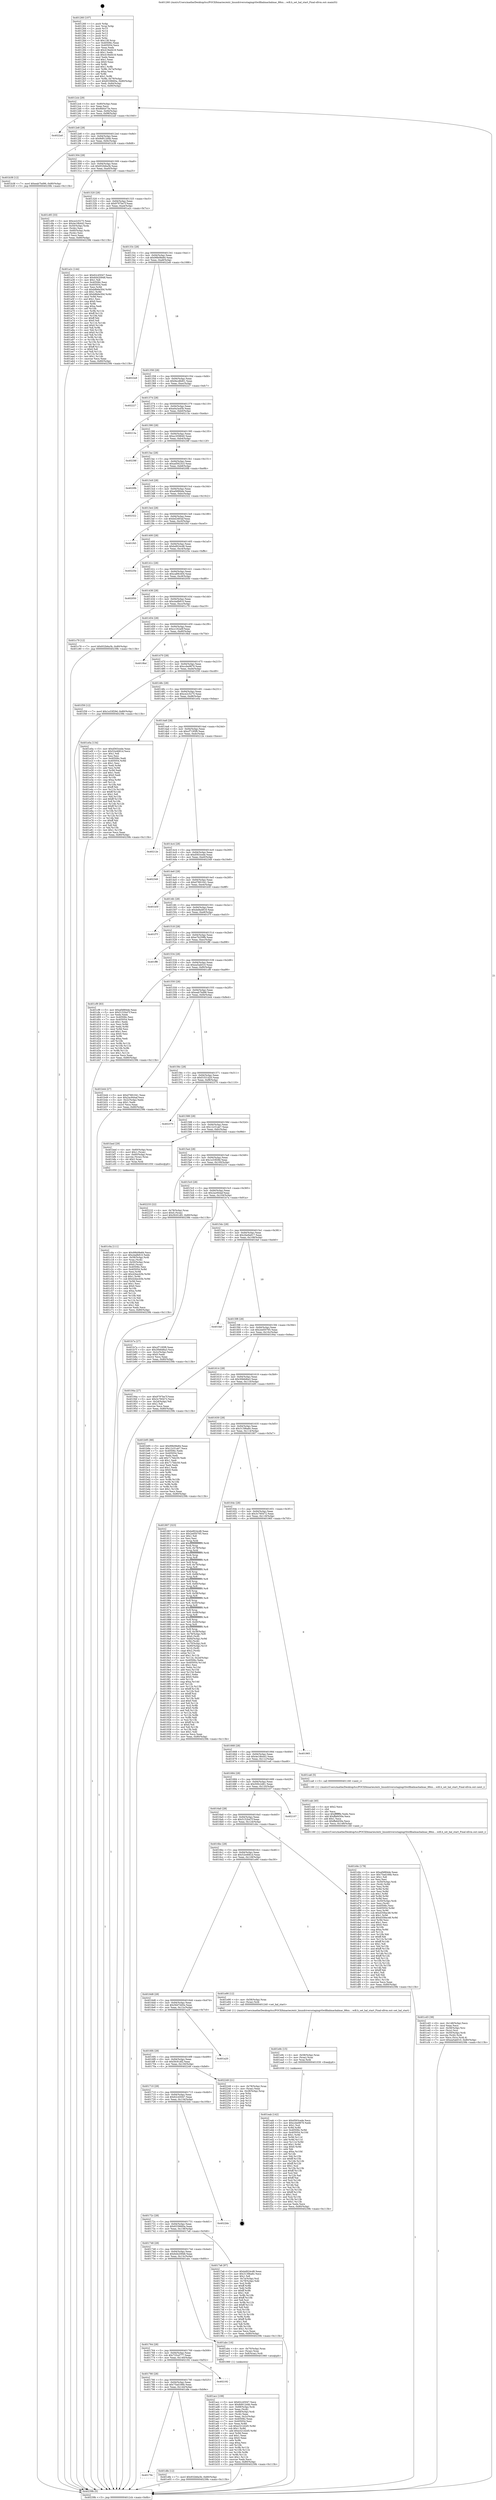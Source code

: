 digraph "0x401260" {
  label = "0x401260 (/mnt/c/Users/mathe/Desktop/tcc/POCII/binaries/extr_linuxdriversstagingrtlwifihalmachalmac_88xx....wifi.h_set_hal_start_Final-ollvm.out::main(0))"
  labelloc = "t"
  node[shape=record]

  Entry [label="",width=0.3,height=0.3,shape=circle,fillcolor=black,style=filled]
  "0x4012cb" [label="{
     0x4012cb [29]\l
     | [instrs]\l
     &nbsp;&nbsp;0x4012cb \<+3\>: mov -0x80(%rbp),%eax\l
     &nbsp;&nbsp;0x4012ce \<+2\>: mov %eax,%ecx\l
     &nbsp;&nbsp;0x4012d0 \<+6\>: sub $0x8bfcb73e,%ecx\l
     &nbsp;&nbsp;0x4012d6 \<+6\>: mov %eax,-0x94(%rbp)\l
     &nbsp;&nbsp;0x4012dc \<+6\>: mov %ecx,-0x98(%rbp)\l
     &nbsp;&nbsp;0x4012e2 \<+6\>: je 00000000004022a0 \<main+0x1040\>\l
  }"]
  "0x4022a0" [label="{
     0x4022a0\l
  }", style=dashed]
  "0x4012e8" [label="{
     0x4012e8 [28]\l
     | [instrs]\l
     &nbsp;&nbsp;0x4012e8 \<+5\>: jmp 00000000004012ed \<main+0x8d\>\l
     &nbsp;&nbsp;0x4012ed \<+6\>: mov -0x94(%rbp),%eax\l
     &nbsp;&nbsp;0x4012f3 \<+5\>: sub $0x8d912d4b,%eax\l
     &nbsp;&nbsp;0x4012f8 \<+6\>: mov %eax,-0x9c(%rbp)\l
     &nbsp;&nbsp;0x4012fe \<+6\>: je 0000000000401b38 \<main+0x8d8\>\l
  }"]
  Exit [label="",width=0.3,height=0.3,shape=circle,fillcolor=black,style=filled,peripheries=2]
  "0x401b38" [label="{
     0x401b38 [12]\l
     | [instrs]\l
     &nbsp;&nbsp;0x401b38 \<+7\>: movl $0xeab7bd96,-0x80(%rbp)\l
     &nbsp;&nbsp;0x401b3f \<+5\>: jmp 000000000040239b \<main+0x113b\>\l
  }"]
  "0x401304" [label="{
     0x401304 [28]\l
     | [instrs]\l
     &nbsp;&nbsp;0x401304 \<+5\>: jmp 0000000000401309 \<main+0xa9\>\l
     &nbsp;&nbsp;0x401309 \<+6\>: mov -0x94(%rbp),%eax\l
     &nbsp;&nbsp;0x40130f \<+5\>: sub $0x932b6a3b,%eax\l
     &nbsp;&nbsp;0x401314 \<+6\>: mov %eax,-0xa0(%rbp)\l
     &nbsp;&nbsp;0x40131a \<+6\>: je 0000000000401c85 \<main+0xa25\>\l
  }"]
  "0x401eab" [label="{
     0x401eab [142]\l
     | [instrs]\l
     &nbsp;&nbsp;0x401eab \<+5\>: mov $0xd563cede,%ecx\l
     &nbsp;&nbsp;0x401eb0 \<+5\>: mov $0xccbe9879,%edx\l
     &nbsp;&nbsp;0x401eb5 \<+3\>: mov $0x1,%sil\l
     &nbsp;&nbsp;0x401eb8 \<+3\>: xor %r8d,%r8d\l
     &nbsp;&nbsp;0x401ebb \<+8\>: mov 0x40506c,%r9d\l
     &nbsp;&nbsp;0x401ec3 \<+8\>: mov 0x405054,%r10d\l
     &nbsp;&nbsp;0x401ecb \<+4\>: sub $0x1,%r8d\l
     &nbsp;&nbsp;0x401ecf \<+3\>: mov %r9d,%r11d\l
     &nbsp;&nbsp;0x401ed2 \<+3\>: add %r8d,%r11d\l
     &nbsp;&nbsp;0x401ed5 \<+4\>: imul %r11d,%r9d\l
     &nbsp;&nbsp;0x401ed9 \<+4\>: and $0x1,%r9d\l
     &nbsp;&nbsp;0x401edd \<+4\>: cmp $0x0,%r9d\l
     &nbsp;&nbsp;0x401ee1 \<+3\>: sete %bl\l
     &nbsp;&nbsp;0x401ee4 \<+4\>: cmp $0xa,%r10d\l
     &nbsp;&nbsp;0x401ee8 \<+4\>: setl %r14b\l
     &nbsp;&nbsp;0x401eec \<+3\>: mov %bl,%r15b\l
     &nbsp;&nbsp;0x401eef \<+4\>: xor $0xff,%r15b\l
     &nbsp;&nbsp;0x401ef3 \<+3\>: mov %r14b,%r12b\l
     &nbsp;&nbsp;0x401ef6 \<+4\>: xor $0xff,%r12b\l
     &nbsp;&nbsp;0x401efa \<+4\>: xor $0x1,%sil\l
     &nbsp;&nbsp;0x401efe \<+3\>: mov %r15b,%r13b\l
     &nbsp;&nbsp;0x401f01 \<+4\>: and $0xff,%r13b\l
     &nbsp;&nbsp;0x401f05 \<+3\>: and %sil,%bl\l
     &nbsp;&nbsp;0x401f08 \<+3\>: mov %r12b,%al\l
     &nbsp;&nbsp;0x401f0b \<+2\>: and $0xff,%al\l
     &nbsp;&nbsp;0x401f0d \<+3\>: and %sil,%r14b\l
     &nbsp;&nbsp;0x401f10 \<+3\>: or %bl,%r13b\l
     &nbsp;&nbsp;0x401f13 \<+3\>: or %r14b,%al\l
     &nbsp;&nbsp;0x401f16 \<+3\>: xor %al,%r13b\l
     &nbsp;&nbsp;0x401f19 \<+3\>: or %r12b,%r15b\l
     &nbsp;&nbsp;0x401f1c \<+4\>: xor $0xff,%r15b\l
     &nbsp;&nbsp;0x401f20 \<+4\>: or $0x1,%sil\l
     &nbsp;&nbsp;0x401f24 \<+3\>: and %sil,%r15b\l
     &nbsp;&nbsp;0x401f27 \<+3\>: or %r15b,%r13b\l
     &nbsp;&nbsp;0x401f2a \<+4\>: test $0x1,%r13b\l
     &nbsp;&nbsp;0x401f2e \<+3\>: cmovne %edx,%ecx\l
     &nbsp;&nbsp;0x401f31 \<+3\>: mov %ecx,-0x80(%rbp)\l
     &nbsp;&nbsp;0x401f34 \<+5\>: jmp 000000000040239b \<main+0x113b\>\l
  }"]
  "0x401c85" [label="{
     0x401c85 [33]\l
     | [instrs]\l
     &nbsp;&nbsp;0x401c85 \<+5\>: mov $0xce2c5275,%eax\l
     &nbsp;&nbsp;0x401c8a \<+5\>: mov $0x4e18b442,%ecx\l
     &nbsp;&nbsp;0x401c8f \<+4\>: mov -0x50(%rbp),%rdx\l
     &nbsp;&nbsp;0x401c93 \<+2\>: mov (%rdx),%esi\l
     &nbsp;&nbsp;0x401c95 \<+4\>: mov -0x60(%rbp),%rdx\l
     &nbsp;&nbsp;0x401c99 \<+2\>: cmp (%rdx),%esi\l
     &nbsp;&nbsp;0x401c9b \<+3\>: cmovl %ecx,%eax\l
     &nbsp;&nbsp;0x401c9e \<+3\>: mov %eax,-0x80(%rbp)\l
     &nbsp;&nbsp;0x401ca1 \<+5\>: jmp 000000000040239b \<main+0x113b\>\l
  }"]
  "0x401320" [label="{
     0x401320 [28]\l
     | [instrs]\l
     &nbsp;&nbsp;0x401320 \<+5\>: jmp 0000000000401325 \<main+0xc5\>\l
     &nbsp;&nbsp;0x401325 \<+6\>: mov -0x94(%rbp),%eax\l
     &nbsp;&nbsp;0x40132b \<+5\>: sub $0x9797be7f,%eax\l
     &nbsp;&nbsp;0x401330 \<+6\>: mov %eax,-0xa4(%rbp)\l
     &nbsp;&nbsp;0x401336 \<+6\>: je 0000000000401a2c \<main+0x7cc\>\l
  }"]
  "0x401e9c" [label="{
     0x401e9c [15]\l
     | [instrs]\l
     &nbsp;&nbsp;0x401e9c \<+4\>: mov -0x58(%rbp),%rax\l
     &nbsp;&nbsp;0x401ea0 \<+3\>: mov (%rax),%rax\l
     &nbsp;&nbsp;0x401ea3 \<+3\>: mov %rax,%rdi\l
     &nbsp;&nbsp;0x401ea6 \<+5\>: call 0000000000401030 \<free@plt\>\l
     | [calls]\l
     &nbsp;&nbsp;0x401030 \{1\} (unknown)\l
  }"]
  "0x401a2c" [label="{
     0x401a2c [144]\l
     | [instrs]\l
     &nbsp;&nbsp;0x401a2c \<+5\>: mov $0x62c45047,%eax\l
     &nbsp;&nbsp;0x401a31 \<+5\>: mov $0x6d420948,%ecx\l
     &nbsp;&nbsp;0x401a36 \<+2\>: mov $0x1,%dl\l
     &nbsp;&nbsp;0x401a38 \<+7\>: mov 0x40506c,%esi\l
     &nbsp;&nbsp;0x401a3f \<+7\>: mov 0x405054,%edi\l
     &nbsp;&nbsp;0x401a46 \<+3\>: mov %esi,%r8d\l
     &nbsp;&nbsp;0x401a49 \<+7\>: sub $0xb8b6e30d,%r8d\l
     &nbsp;&nbsp;0x401a50 \<+4\>: sub $0x1,%r8d\l
     &nbsp;&nbsp;0x401a54 \<+7\>: add $0xb8b6e30d,%r8d\l
     &nbsp;&nbsp;0x401a5b \<+4\>: imul %r8d,%esi\l
     &nbsp;&nbsp;0x401a5f \<+3\>: and $0x1,%esi\l
     &nbsp;&nbsp;0x401a62 \<+3\>: cmp $0x0,%esi\l
     &nbsp;&nbsp;0x401a65 \<+4\>: sete %r9b\l
     &nbsp;&nbsp;0x401a69 \<+3\>: cmp $0xa,%edi\l
     &nbsp;&nbsp;0x401a6c \<+4\>: setl %r10b\l
     &nbsp;&nbsp;0x401a70 \<+3\>: mov %r9b,%r11b\l
     &nbsp;&nbsp;0x401a73 \<+4\>: xor $0xff,%r11b\l
     &nbsp;&nbsp;0x401a77 \<+3\>: mov %r10b,%bl\l
     &nbsp;&nbsp;0x401a7a \<+3\>: xor $0xff,%bl\l
     &nbsp;&nbsp;0x401a7d \<+3\>: xor $0x0,%dl\l
     &nbsp;&nbsp;0x401a80 \<+3\>: mov %r11b,%r14b\l
     &nbsp;&nbsp;0x401a83 \<+4\>: and $0x0,%r14b\l
     &nbsp;&nbsp;0x401a87 \<+3\>: and %dl,%r9b\l
     &nbsp;&nbsp;0x401a8a \<+3\>: mov %bl,%r15b\l
     &nbsp;&nbsp;0x401a8d \<+4\>: and $0x0,%r15b\l
     &nbsp;&nbsp;0x401a91 \<+3\>: and %dl,%r10b\l
     &nbsp;&nbsp;0x401a94 \<+3\>: or %r9b,%r14b\l
     &nbsp;&nbsp;0x401a97 \<+3\>: or %r10b,%r15b\l
     &nbsp;&nbsp;0x401a9a \<+3\>: xor %r15b,%r14b\l
     &nbsp;&nbsp;0x401a9d \<+3\>: or %bl,%r11b\l
     &nbsp;&nbsp;0x401aa0 \<+4\>: xor $0xff,%r11b\l
     &nbsp;&nbsp;0x401aa4 \<+3\>: or $0x0,%dl\l
     &nbsp;&nbsp;0x401aa7 \<+3\>: and %dl,%r11b\l
     &nbsp;&nbsp;0x401aaa \<+3\>: or %r11b,%r14b\l
     &nbsp;&nbsp;0x401aad \<+4\>: test $0x1,%r14b\l
     &nbsp;&nbsp;0x401ab1 \<+3\>: cmovne %ecx,%eax\l
     &nbsp;&nbsp;0x401ab4 \<+3\>: mov %eax,-0x80(%rbp)\l
     &nbsp;&nbsp;0x401ab7 \<+5\>: jmp 000000000040239b \<main+0x113b\>\l
  }"]
  "0x40133c" [label="{
     0x40133c [28]\l
     | [instrs]\l
     &nbsp;&nbsp;0x40133c \<+5\>: jmp 0000000000401341 \<main+0xe1\>\l
     &nbsp;&nbsp;0x401341 \<+6\>: mov -0x94(%rbp),%eax\l
     &nbsp;&nbsp;0x401347 \<+5\>: sub $0x99b08e84,%eax\l
     &nbsp;&nbsp;0x40134c \<+6\>: mov %eax,-0xa8(%rbp)\l
     &nbsp;&nbsp;0x401352 \<+6\>: je 00000000004022e8 \<main+0x1088\>\l
  }"]
  "0x40179c" [label="{
     0x40179c\l
  }", style=dashed]
  "0x4022e8" [label="{
     0x4022e8\l
  }", style=dashed]
  "0x401358" [label="{
     0x401358 [28]\l
     | [instrs]\l
     &nbsp;&nbsp;0x401358 \<+5\>: jmp 000000000040135d \<main+0xfd\>\l
     &nbsp;&nbsp;0x40135d \<+6\>: mov -0x94(%rbp),%eax\l
     &nbsp;&nbsp;0x401363 \<+5\>: sub $0x9ecd6d01,%eax\l
     &nbsp;&nbsp;0x401368 \<+6\>: mov %eax,-0xac(%rbp)\l
     &nbsp;&nbsp;0x40136e \<+6\>: je 0000000000402227 \<main+0xfc7\>\l
  }"]
  "0x401dfe" [label="{
     0x401dfe [12]\l
     | [instrs]\l
     &nbsp;&nbsp;0x401dfe \<+7\>: movl $0x932b6a3b,-0x80(%rbp)\l
     &nbsp;&nbsp;0x401e05 \<+5\>: jmp 000000000040239b \<main+0x113b\>\l
  }"]
  "0x402227" [label="{
     0x402227\l
  }", style=dashed]
  "0x401374" [label="{
     0x401374 [28]\l
     | [instrs]\l
     &nbsp;&nbsp;0x401374 \<+5\>: jmp 0000000000401379 \<main+0x119\>\l
     &nbsp;&nbsp;0x401379 \<+6\>: mov -0x94(%rbp),%eax\l
     &nbsp;&nbsp;0x40137f \<+5\>: sub $0xa0a3a45b,%eax\l
     &nbsp;&nbsp;0x401384 \<+6\>: mov %eax,-0xb0(%rbp)\l
     &nbsp;&nbsp;0x40138a \<+6\>: je 000000000040213a \<main+0xeda\>\l
  }"]
  "0x401780" [label="{
     0x401780 [28]\l
     | [instrs]\l
     &nbsp;&nbsp;0x401780 \<+5\>: jmp 0000000000401785 \<main+0x525\>\l
     &nbsp;&nbsp;0x401785 \<+6\>: mov -0x94(%rbp),%eax\l
     &nbsp;&nbsp;0x40178b \<+5\>: sub $0x75ad166b,%eax\l
     &nbsp;&nbsp;0x401790 \<+6\>: mov %eax,-0x144(%rbp)\l
     &nbsp;&nbsp;0x401796 \<+6\>: je 0000000000401dfe \<main+0xb9e\>\l
  }"]
  "0x40213a" [label="{
     0x40213a\l
  }", style=dashed]
  "0x401390" [label="{
     0x401390 [28]\l
     | [instrs]\l
     &nbsp;&nbsp;0x401390 \<+5\>: jmp 0000000000401395 \<main+0x135\>\l
     &nbsp;&nbsp;0x401395 \<+6\>: mov -0x94(%rbp),%eax\l
     &nbsp;&nbsp;0x40139b \<+5\>: sub $0xa1658640,%eax\l
     &nbsp;&nbsp;0x4013a0 \<+6\>: mov %eax,-0xb4(%rbp)\l
     &nbsp;&nbsp;0x4013a6 \<+6\>: je 000000000040238f \<main+0x112f\>\l
  }"]
  "0x402192" [label="{
     0x402192\l
  }", style=dashed]
  "0x40238f" [label="{
     0x40238f\l
  }", style=dashed]
  "0x4013ac" [label="{
     0x4013ac [28]\l
     | [instrs]\l
     &nbsp;&nbsp;0x4013ac \<+5\>: jmp 00000000004013b1 \<main+0x151\>\l
     &nbsp;&nbsp;0x4013b1 \<+6\>: mov -0x94(%rbp),%eax\l
     &nbsp;&nbsp;0x4013b7 \<+5\>: sub $0xad5623c3,%eax\l
     &nbsp;&nbsp;0x4013bc \<+6\>: mov %eax,-0xb8(%rbp)\l
     &nbsp;&nbsp;0x4013c2 \<+6\>: je 00000000004020fb \<main+0xe9b\>\l
  }"]
  "0x401cd3" [label="{
     0x401cd3 [38]\l
     | [instrs]\l
     &nbsp;&nbsp;0x401cd3 \<+6\>: mov -0x148(%rbp),%ecx\l
     &nbsp;&nbsp;0x401cd9 \<+3\>: imul %eax,%ecx\l
     &nbsp;&nbsp;0x401cdc \<+4\>: mov -0x58(%rbp),%rsi\l
     &nbsp;&nbsp;0x401ce0 \<+3\>: mov (%rsi),%rsi\l
     &nbsp;&nbsp;0x401ce3 \<+4\>: mov -0x50(%rbp),%rdi\l
     &nbsp;&nbsp;0x401ce7 \<+3\>: movslq (%rdi),%rdi\l
     &nbsp;&nbsp;0x401cea \<+3\>: mov %ecx,(%rsi,%rdi,4)\l
     &nbsp;&nbsp;0x401ced \<+7\>: movl $0xea5ab010,-0x80(%rbp)\l
     &nbsp;&nbsp;0x401cf4 \<+5\>: jmp 000000000040239b \<main+0x113b\>\l
  }"]
  "0x4020fb" [label="{
     0x4020fb\l
  }", style=dashed]
  "0x4013c8" [label="{
     0x4013c8 [28]\l
     | [instrs]\l
     &nbsp;&nbsp;0x4013c8 \<+5\>: jmp 00000000004013cd \<main+0x16d\>\l
     &nbsp;&nbsp;0x4013cd \<+6\>: mov -0x94(%rbp),%eax\l
     &nbsp;&nbsp;0x4013d3 \<+5\>: sub $0xaf4884de,%eax\l
     &nbsp;&nbsp;0x4013d8 \<+6\>: mov %eax,-0xbc(%rbp)\l
     &nbsp;&nbsp;0x4013de \<+6\>: je 0000000000402322 \<main+0x10c2\>\l
  }"]
  "0x401cab" [label="{
     0x401cab [40]\l
     | [instrs]\l
     &nbsp;&nbsp;0x401cab \<+5\>: mov $0x2,%ecx\l
     &nbsp;&nbsp;0x401cb0 \<+1\>: cltd\l
     &nbsp;&nbsp;0x401cb1 \<+2\>: idiv %ecx\l
     &nbsp;&nbsp;0x401cb3 \<+6\>: imul $0xfffffffe,%edx,%ecx\l
     &nbsp;&nbsp;0x401cb9 \<+6\>: add $0xffa6d30e,%ecx\l
     &nbsp;&nbsp;0x401cbf \<+3\>: add $0x1,%ecx\l
     &nbsp;&nbsp;0x401cc2 \<+6\>: sub $0xffa6d30e,%ecx\l
     &nbsp;&nbsp;0x401cc8 \<+6\>: mov %ecx,-0x148(%rbp)\l
     &nbsp;&nbsp;0x401cce \<+5\>: call 0000000000401160 \<next_i\>\l
     | [calls]\l
     &nbsp;&nbsp;0x401160 \{1\} (/mnt/c/Users/mathe/Desktop/tcc/POCII/binaries/extr_linuxdriversstagingrtlwifihalmachalmac_88xx....wifi.h_set_hal_start_Final-ollvm.out::next_i)\l
  }"]
  "0x402322" [label="{
     0x402322\l
  }", style=dashed]
  "0x4013e4" [label="{
     0x4013e4 [28]\l
     | [instrs]\l
     &nbsp;&nbsp;0x4013e4 \<+5\>: jmp 00000000004013e9 \<main+0x189\>\l
     &nbsp;&nbsp;0x4013e9 \<+6\>: mov -0x94(%rbp),%eax\l
     &nbsp;&nbsp;0x4013ef \<+5\>: sub $0xbd2483af,%eax\l
     &nbsp;&nbsp;0x4013f4 \<+6\>: mov %eax,-0xc0(%rbp)\l
     &nbsp;&nbsp;0x4013fa \<+6\>: je 0000000000401f45 \<main+0xce5\>\l
  }"]
  "0x401c0a" [label="{
     0x401c0a [111]\l
     | [instrs]\l
     &nbsp;&nbsp;0x401c0a \<+5\>: mov $0x99b08e84,%ecx\l
     &nbsp;&nbsp;0x401c0f \<+5\>: mov $0xcbafb810,%edx\l
     &nbsp;&nbsp;0x401c14 \<+4\>: mov -0x58(%rbp),%rdi\l
     &nbsp;&nbsp;0x401c18 \<+3\>: mov %rax,(%rdi)\l
     &nbsp;&nbsp;0x401c1b \<+4\>: mov -0x50(%rbp),%rax\l
     &nbsp;&nbsp;0x401c1f \<+6\>: movl $0x0,(%rax)\l
     &nbsp;&nbsp;0x401c25 \<+7\>: mov 0x40506c,%esi\l
     &nbsp;&nbsp;0x401c2c \<+8\>: mov 0x405054,%r8d\l
     &nbsp;&nbsp;0x401c34 \<+3\>: mov %esi,%r9d\l
     &nbsp;&nbsp;0x401c37 \<+7\>: add $0x42becb5b,%r9d\l
     &nbsp;&nbsp;0x401c3e \<+4\>: sub $0x1,%r9d\l
     &nbsp;&nbsp;0x401c42 \<+7\>: sub $0x42becb5b,%r9d\l
     &nbsp;&nbsp;0x401c49 \<+4\>: imul %r9d,%esi\l
     &nbsp;&nbsp;0x401c4d \<+3\>: and $0x1,%esi\l
     &nbsp;&nbsp;0x401c50 \<+3\>: cmp $0x0,%esi\l
     &nbsp;&nbsp;0x401c53 \<+4\>: sete %r10b\l
     &nbsp;&nbsp;0x401c57 \<+4\>: cmp $0xa,%r8d\l
     &nbsp;&nbsp;0x401c5b \<+4\>: setl %r11b\l
     &nbsp;&nbsp;0x401c5f \<+3\>: mov %r10b,%bl\l
     &nbsp;&nbsp;0x401c62 \<+3\>: and %r11b,%bl\l
     &nbsp;&nbsp;0x401c65 \<+3\>: xor %r11b,%r10b\l
     &nbsp;&nbsp;0x401c68 \<+3\>: or %r10b,%bl\l
     &nbsp;&nbsp;0x401c6b \<+3\>: test $0x1,%bl\l
     &nbsp;&nbsp;0x401c6e \<+3\>: cmovne %edx,%ecx\l
     &nbsp;&nbsp;0x401c71 \<+3\>: mov %ecx,-0x80(%rbp)\l
     &nbsp;&nbsp;0x401c74 \<+5\>: jmp 000000000040239b \<main+0x113b\>\l
  }"]
  "0x401f45" [label="{
     0x401f45\l
  }", style=dashed]
  "0x401400" [label="{
     0x401400 [28]\l
     | [instrs]\l
     &nbsp;&nbsp;0x401400 \<+5\>: jmp 0000000000401405 \<main+0x1a5\>\l
     &nbsp;&nbsp;0x401405 \<+6\>: mov -0x94(%rbp),%eax\l
     &nbsp;&nbsp;0x40140b \<+5\>: sub $0xbd924cd8,%eax\l
     &nbsp;&nbsp;0x401410 \<+6\>: mov %eax,-0xc4(%rbp)\l
     &nbsp;&nbsp;0x401416 \<+6\>: je 000000000040225e \<main+0xffe\>\l
  }"]
  "0x401acc" [label="{
     0x401acc [108]\l
     | [instrs]\l
     &nbsp;&nbsp;0x401acc \<+5\>: mov $0x62c45047,%ecx\l
     &nbsp;&nbsp;0x401ad1 \<+5\>: mov $0x8d912d4b,%edx\l
     &nbsp;&nbsp;0x401ad6 \<+4\>: mov -0x68(%rbp),%rdi\l
     &nbsp;&nbsp;0x401ada \<+2\>: mov %eax,(%rdi)\l
     &nbsp;&nbsp;0x401adc \<+4\>: mov -0x68(%rbp),%rdi\l
     &nbsp;&nbsp;0x401ae0 \<+2\>: mov (%rdi),%eax\l
     &nbsp;&nbsp;0x401ae2 \<+3\>: mov %eax,-0x2c(%rbp)\l
     &nbsp;&nbsp;0x401ae5 \<+7\>: mov 0x40506c,%eax\l
     &nbsp;&nbsp;0x401aec \<+7\>: mov 0x405054,%esi\l
     &nbsp;&nbsp;0x401af3 \<+3\>: mov %eax,%r8d\l
     &nbsp;&nbsp;0x401af6 \<+7\>: sub $0xe321d2d5,%r8d\l
     &nbsp;&nbsp;0x401afd \<+4\>: sub $0x1,%r8d\l
     &nbsp;&nbsp;0x401b01 \<+7\>: add $0xe321d2d5,%r8d\l
     &nbsp;&nbsp;0x401b08 \<+4\>: imul %r8d,%eax\l
     &nbsp;&nbsp;0x401b0c \<+3\>: and $0x1,%eax\l
     &nbsp;&nbsp;0x401b0f \<+3\>: cmp $0x0,%eax\l
     &nbsp;&nbsp;0x401b12 \<+4\>: sete %r9b\l
     &nbsp;&nbsp;0x401b16 \<+3\>: cmp $0xa,%esi\l
     &nbsp;&nbsp;0x401b19 \<+4\>: setl %r10b\l
     &nbsp;&nbsp;0x401b1d \<+3\>: mov %r9b,%r11b\l
     &nbsp;&nbsp;0x401b20 \<+3\>: and %r10b,%r11b\l
     &nbsp;&nbsp;0x401b23 \<+3\>: xor %r10b,%r9b\l
     &nbsp;&nbsp;0x401b26 \<+3\>: or %r9b,%r11b\l
     &nbsp;&nbsp;0x401b29 \<+4\>: test $0x1,%r11b\l
     &nbsp;&nbsp;0x401b2d \<+3\>: cmovne %edx,%ecx\l
     &nbsp;&nbsp;0x401b30 \<+3\>: mov %ecx,-0x80(%rbp)\l
     &nbsp;&nbsp;0x401b33 \<+5\>: jmp 000000000040239b \<main+0x113b\>\l
  }"]
  "0x40225e" [label="{
     0x40225e\l
  }", style=dashed]
  "0x40141c" [label="{
     0x40141c [28]\l
     | [instrs]\l
     &nbsp;&nbsp;0x40141c \<+5\>: jmp 0000000000401421 \<main+0x1c1\>\l
     &nbsp;&nbsp;0x401421 \<+6\>: mov -0x94(%rbp),%eax\l
     &nbsp;&nbsp;0x401427 \<+5\>: sub $0xca89c404,%eax\l
     &nbsp;&nbsp;0x40142c \<+6\>: mov %eax,-0xc8(%rbp)\l
     &nbsp;&nbsp;0x401432 \<+6\>: je 0000000000402050 \<main+0xdf0\>\l
  }"]
  "0x401764" [label="{
     0x401764 [28]\l
     | [instrs]\l
     &nbsp;&nbsp;0x401764 \<+5\>: jmp 0000000000401769 \<main+0x509\>\l
     &nbsp;&nbsp;0x401769 \<+6\>: mov -0x94(%rbp),%eax\l
     &nbsp;&nbsp;0x40176f \<+5\>: sub $0x733cd777,%eax\l
     &nbsp;&nbsp;0x401774 \<+6\>: mov %eax,-0x140(%rbp)\l
     &nbsp;&nbsp;0x40177a \<+6\>: je 0000000000402192 \<main+0xf32\>\l
  }"]
  "0x402050" [label="{
     0x402050\l
  }", style=dashed]
  "0x401438" [label="{
     0x401438 [28]\l
     | [instrs]\l
     &nbsp;&nbsp;0x401438 \<+5\>: jmp 000000000040143d \<main+0x1dd\>\l
     &nbsp;&nbsp;0x40143d \<+6\>: mov -0x94(%rbp),%eax\l
     &nbsp;&nbsp;0x401443 \<+5\>: sub $0xcbafb810,%eax\l
     &nbsp;&nbsp;0x401448 \<+6\>: mov %eax,-0xcc(%rbp)\l
     &nbsp;&nbsp;0x40144e \<+6\>: je 0000000000401c79 \<main+0xa19\>\l
  }"]
  "0x401abc" [label="{
     0x401abc [16]\l
     | [instrs]\l
     &nbsp;&nbsp;0x401abc \<+4\>: mov -0x70(%rbp),%rax\l
     &nbsp;&nbsp;0x401ac0 \<+3\>: mov (%rax),%rax\l
     &nbsp;&nbsp;0x401ac3 \<+4\>: mov 0x8(%rax),%rdi\l
     &nbsp;&nbsp;0x401ac7 \<+5\>: call 0000000000401060 \<atoi@plt\>\l
     | [calls]\l
     &nbsp;&nbsp;0x401060 \{1\} (unknown)\l
  }"]
  "0x401c79" [label="{
     0x401c79 [12]\l
     | [instrs]\l
     &nbsp;&nbsp;0x401c79 \<+7\>: movl $0x932b6a3b,-0x80(%rbp)\l
     &nbsp;&nbsp;0x401c80 \<+5\>: jmp 000000000040239b \<main+0x113b\>\l
  }"]
  "0x401454" [label="{
     0x401454 [28]\l
     | [instrs]\l
     &nbsp;&nbsp;0x401454 \<+5\>: jmp 0000000000401459 \<main+0x1f9\>\l
     &nbsp;&nbsp;0x401459 \<+6\>: mov -0x94(%rbp),%eax\l
     &nbsp;&nbsp;0x40145f \<+5\>: sub $0xcc162a0f,%eax\l
     &nbsp;&nbsp;0x401464 \<+6\>: mov %eax,-0xd0(%rbp)\l
     &nbsp;&nbsp;0x40146a \<+6\>: je 00000000004019bd \<main+0x75d\>\l
  }"]
  "0x401260" [label="{
     0x401260 [107]\l
     | [instrs]\l
     &nbsp;&nbsp;0x401260 \<+1\>: push %rbp\l
     &nbsp;&nbsp;0x401261 \<+3\>: mov %rsp,%rbp\l
     &nbsp;&nbsp;0x401264 \<+2\>: push %r15\l
     &nbsp;&nbsp;0x401266 \<+2\>: push %r14\l
     &nbsp;&nbsp;0x401268 \<+2\>: push %r13\l
     &nbsp;&nbsp;0x40126a \<+2\>: push %r12\l
     &nbsp;&nbsp;0x40126c \<+1\>: push %rbx\l
     &nbsp;&nbsp;0x40126d \<+7\>: sub $0x138,%rsp\l
     &nbsp;&nbsp;0x401274 \<+7\>: mov 0x40506c,%eax\l
     &nbsp;&nbsp;0x40127b \<+7\>: mov 0x405054,%ecx\l
     &nbsp;&nbsp;0x401282 \<+2\>: mov %eax,%edx\l
     &nbsp;&nbsp;0x401284 \<+6\>: add $0x419ed418,%edx\l
     &nbsp;&nbsp;0x40128a \<+3\>: sub $0x1,%edx\l
     &nbsp;&nbsp;0x40128d \<+6\>: sub $0x419ed418,%edx\l
     &nbsp;&nbsp;0x401293 \<+3\>: imul %edx,%eax\l
     &nbsp;&nbsp;0x401296 \<+3\>: and $0x1,%eax\l
     &nbsp;&nbsp;0x401299 \<+3\>: cmp $0x0,%eax\l
     &nbsp;&nbsp;0x40129c \<+4\>: sete %r8b\l
     &nbsp;&nbsp;0x4012a0 \<+4\>: and $0x1,%r8b\l
     &nbsp;&nbsp;0x4012a4 \<+4\>: mov %r8b,-0x7a(%rbp)\l
     &nbsp;&nbsp;0x4012a8 \<+3\>: cmp $0xa,%ecx\l
     &nbsp;&nbsp;0x4012ab \<+4\>: setl %r8b\l
     &nbsp;&nbsp;0x4012af \<+4\>: and $0x1,%r8b\l
     &nbsp;&nbsp;0x4012b3 \<+4\>: mov %r8b,-0x79(%rbp)\l
     &nbsp;&nbsp;0x4012b7 \<+7\>: movl $0x6539660a,-0x80(%rbp)\l
     &nbsp;&nbsp;0x4012be \<+6\>: mov %edi,-0x84(%rbp)\l
     &nbsp;&nbsp;0x4012c4 \<+7\>: mov %rsi,-0x90(%rbp)\l
  }"]
  "0x4019bd" [label="{
     0x4019bd\l
  }", style=dashed]
  "0x401470" [label="{
     0x401470 [28]\l
     | [instrs]\l
     &nbsp;&nbsp;0x401470 \<+5\>: jmp 0000000000401475 \<main+0x215\>\l
     &nbsp;&nbsp;0x401475 \<+6\>: mov -0x94(%rbp),%eax\l
     &nbsp;&nbsp;0x40147b \<+5\>: sub $0xccbe9879,%eax\l
     &nbsp;&nbsp;0x401480 \<+6\>: mov %eax,-0xd4(%rbp)\l
     &nbsp;&nbsp;0x401486 \<+6\>: je 0000000000401f39 \<main+0xcd9\>\l
  }"]
  "0x40239b" [label="{
     0x40239b [5]\l
     | [instrs]\l
     &nbsp;&nbsp;0x40239b \<+5\>: jmp 00000000004012cb \<main+0x6b\>\l
  }"]
  "0x401f39" [label="{
     0x401f39 [12]\l
     | [instrs]\l
     &nbsp;&nbsp;0x401f39 \<+7\>: movl $0x1e33f29d,-0x80(%rbp)\l
     &nbsp;&nbsp;0x401f40 \<+5\>: jmp 000000000040239b \<main+0x113b\>\l
  }"]
  "0x40148c" [label="{
     0x40148c [28]\l
     | [instrs]\l
     &nbsp;&nbsp;0x40148c \<+5\>: jmp 0000000000401491 \<main+0x231\>\l
     &nbsp;&nbsp;0x401491 \<+6\>: mov -0x94(%rbp),%eax\l
     &nbsp;&nbsp;0x401497 \<+5\>: sub $0xce2c5275,%eax\l
     &nbsp;&nbsp;0x40149c \<+6\>: mov %eax,-0xd8(%rbp)\l
     &nbsp;&nbsp;0x4014a2 \<+6\>: je 0000000000401e0a \<main+0xbaa\>\l
  }"]
  "0x401748" [label="{
     0x401748 [28]\l
     | [instrs]\l
     &nbsp;&nbsp;0x401748 \<+5\>: jmp 000000000040174d \<main+0x4ed\>\l
     &nbsp;&nbsp;0x40174d \<+6\>: mov -0x94(%rbp),%eax\l
     &nbsp;&nbsp;0x401753 \<+5\>: sub $0x6d420948,%eax\l
     &nbsp;&nbsp;0x401758 \<+6\>: mov %eax,-0x13c(%rbp)\l
     &nbsp;&nbsp;0x40175e \<+6\>: je 0000000000401abc \<main+0x85c\>\l
  }"]
  "0x401e0a" [label="{
     0x401e0a [134]\l
     | [instrs]\l
     &nbsp;&nbsp;0x401e0a \<+5\>: mov $0xd563cede,%eax\l
     &nbsp;&nbsp;0x401e0f \<+5\>: mov $0x52e4681d,%ecx\l
     &nbsp;&nbsp;0x401e14 \<+2\>: mov $0x1,%dl\l
     &nbsp;&nbsp;0x401e16 \<+2\>: xor %esi,%esi\l
     &nbsp;&nbsp;0x401e18 \<+7\>: mov 0x40506c,%edi\l
     &nbsp;&nbsp;0x401e1f \<+8\>: mov 0x405054,%r8d\l
     &nbsp;&nbsp;0x401e27 \<+3\>: sub $0x1,%esi\l
     &nbsp;&nbsp;0x401e2a \<+3\>: mov %edi,%r9d\l
     &nbsp;&nbsp;0x401e2d \<+3\>: add %esi,%r9d\l
     &nbsp;&nbsp;0x401e30 \<+4\>: imul %r9d,%edi\l
     &nbsp;&nbsp;0x401e34 \<+3\>: and $0x1,%edi\l
     &nbsp;&nbsp;0x401e37 \<+3\>: cmp $0x0,%edi\l
     &nbsp;&nbsp;0x401e3a \<+4\>: sete %r10b\l
     &nbsp;&nbsp;0x401e3e \<+4\>: cmp $0xa,%r8d\l
     &nbsp;&nbsp;0x401e42 \<+4\>: setl %r11b\l
     &nbsp;&nbsp;0x401e46 \<+3\>: mov %r10b,%bl\l
     &nbsp;&nbsp;0x401e49 \<+3\>: xor $0xff,%bl\l
     &nbsp;&nbsp;0x401e4c \<+3\>: mov %r11b,%r14b\l
     &nbsp;&nbsp;0x401e4f \<+4\>: xor $0xff,%r14b\l
     &nbsp;&nbsp;0x401e53 \<+3\>: xor $0x1,%dl\l
     &nbsp;&nbsp;0x401e56 \<+3\>: mov %bl,%r15b\l
     &nbsp;&nbsp;0x401e59 \<+4\>: and $0xff,%r15b\l
     &nbsp;&nbsp;0x401e5d \<+3\>: and %dl,%r10b\l
     &nbsp;&nbsp;0x401e60 \<+3\>: mov %r14b,%r12b\l
     &nbsp;&nbsp;0x401e63 \<+4\>: and $0xff,%r12b\l
     &nbsp;&nbsp;0x401e67 \<+3\>: and %dl,%r11b\l
     &nbsp;&nbsp;0x401e6a \<+3\>: or %r10b,%r15b\l
     &nbsp;&nbsp;0x401e6d \<+3\>: or %r11b,%r12b\l
     &nbsp;&nbsp;0x401e70 \<+3\>: xor %r12b,%r15b\l
     &nbsp;&nbsp;0x401e73 \<+3\>: or %r14b,%bl\l
     &nbsp;&nbsp;0x401e76 \<+3\>: xor $0xff,%bl\l
     &nbsp;&nbsp;0x401e79 \<+3\>: or $0x1,%dl\l
     &nbsp;&nbsp;0x401e7c \<+2\>: and %dl,%bl\l
     &nbsp;&nbsp;0x401e7e \<+3\>: or %bl,%r15b\l
     &nbsp;&nbsp;0x401e81 \<+4\>: test $0x1,%r15b\l
     &nbsp;&nbsp;0x401e85 \<+3\>: cmovne %ecx,%eax\l
     &nbsp;&nbsp;0x401e88 \<+3\>: mov %eax,-0x80(%rbp)\l
     &nbsp;&nbsp;0x401e8b \<+5\>: jmp 000000000040239b \<main+0x113b\>\l
  }"]
  "0x4014a8" [label="{
     0x4014a8 [28]\l
     | [instrs]\l
     &nbsp;&nbsp;0x4014a8 \<+5\>: jmp 00000000004014ad \<main+0x24d\>\l
     &nbsp;&nbsp;0x4014ad \<+6\>: mov -0x94(%rbp),%eax\l
     &nbsp;&nbsp;0x4014b3 \<+5\>: sub $0xcf7195f9,%eax\l
     &nbsp;&nbsp;0x4014b8 \<+6\>: mov %eax,-0xdc(%rbp)\l
     &nbsp;&nbsp;0x4014be \<+6\>: je 000000000040212e \<main+0xece\>\l
  }"]
  "0x4017a6" [label="{
     0x4017a6 [97]\l
     | [instrs]\l
     &nbsp;&nbsp;0x4017a6 \<+5\>: mov $0xbd924cd8,%eax\l
     &nbsp;&nbsp;0x4017ab \<+5\>: mov $0x3139ba6c,%ecx\l
     &nbsp;&nbsp;0x4017b0 \<+2\>: mov $0x1,%dl\l
     &nbsp;&nbsp;0x4017b2 \<+4\>: mov -0x7a(%rbp),%sil\l
     &nbsp;&nbsp;0x4017b6 \<+4\>: mov -0x79(%rbp),%dil\l
     &nbsp;&nbsp;0x4017ba \<+3\>: mov %sil,%r8b\l
     &nbsp;&nbsp;0x4017bd \<+4\>: xor $0xff,%r8b\l
     &nbsp;&nbsp;0x4017c1 \<+3\>: mov %dil,%r9b\l
     &nbsp;&nbsp;0x4017c4 \<+4\>: xor $0xff,%r9b\l
     &nbsp;&nbsp;0x4017c8 \<+3\>: xor $0x1,%dl\l
     &nbsp;&nbsp;0x4017cb \<+3\>: mov %r8b,%r10b\l
     &nbsp;&nbsp;0x4017ce \<+4\>: and $0xff,%r10b\l
     &nbsp;&nbsp;0x4017d2 \<+3\>: and %dl,%sil\l
     &nbsp;&nbsp;0x4017d5 \<+3\>: mov %r9b,%r11b\l
     &nbsp;&nbsp;0x4017d8 \<+4\>: and $0xff,%r11b\l
     &nbsp;&nbsp;0x4017dc \<+3\>: and %dl,%dil\l
     &nbsp;&nbsp;0x4017df \<+3\>: or %sil,%r10b\l
     &nbsp;&nbsp;0x4017e2 \<+3\>: or %dil,%r11b\l
     &nbsp;&nbsp;0x4017e5 \<+3\>: xor %r11b,%r10b\l
     &nbsp;&nbsp;0x4017e8 \<+3\>: or %r9b,%r8b\l
     &nbsp;&nbsp;0x4017eb \<+4\>: xor $0xff,%r8b\l
     &nbsp;&nbsp;0x4017ef \<+3\>: or $0x1,%dl\l
     &nbsp;&nbsp;0x4017f2 \<+3\>: and %dl,%r8b\l
     &nbsp;&nbsp;0x4017f5 \<+3\>: or %r8b,%r10b\l
     &nbsp;&nbsp;0x4017f8 \<+4\>: test $0x1,%r10b\l
     &nbsp;&nbsp;0x4017fc \<+3\>: cmovne %ecx,%eax\l
     &nbsp;&nbsp;0x4017ff \<+3\>: mov %eax,-0x80(%rbp)\l
     &nbsp;&nbsp;0x401802 \<+5\>: jmp 000000000040239b \<main+0x113b\>\l
  }"]
  "0x40212e" [label="{
     0x40212e\l
  }", style=dashed]
  "0x4014c4" [label="{
     0x4014c4 [28]\l
     | [instrs]\l
     &nbsp;&nbsp;0x4014c4 \<+5\>: jmp 00000000004014c9 \<main+0x269\>\l
     &nbsp;&nbsp;0x4014c9 \<+6\>: mov -0x94(%rbp),%eax\l
     &nbsp;&nbsp;0x4014cf \<+5\>: sub $0xd563cede,%eax\l
     &nbsp;&nbsp;0x4014d4 \<+6\>: mov %eax,-0xe0(%rbp)\l
     &nbsp;&nbsp;0x4014da \<+6\>: je 0000000000402349 \<main+0x10e9\>\l
  }"]
  "0x40172c" [label="{
     0x40172c [28]\l
     | [instrs]\l
     &nbsp;&nbsp;0x40172c \<+5\>: jmp 0000000000401731 \<main+0x4d1\>\l
     &nbsp;&nbsp;0x401731 \<+6\>: mov -0x94(%rbp),%eax\l
     &nbsp;&nbsp;0x401737 \<+5\>: sub $0x6539660a,%eax\l
     &nbsp;&nbsp;0x40173c \<+6\>: mov %eax,-0x138(%rbp)\l
     &nbsp;&nbsp;0x401742 \<+6\>: je 00000000004017a6 \<main+0x546\>\l
  }"]
  "0x402349" [label="{
     0x402349\l
  }", style=dashed]
  "0x4014e0" [label="{
     0x4014e0 [28]\l
     | [instrs]\l
     &nbsp;&nbsp;0x4014e0 \<+5\>: jmp 00000000004014e5 \<main+0x285\>\l
     &nbsp;&nbsp;0x4014e5 \<+6\>: mov -0x94(%rbp),%eax\l
     &nbsp;&nbsp;0x4014eb \<+5\>: sub $0xd7681041,%eax\l
     &nbsp;&nbsp;0x4014f0 \<+6\>: mov %eax,-0xe4(%rbp)\l
     &nbsp;&nbsp;0x4014f6 \<+6\>: je 0000000000401b5f \<main+0x8ff\>\l
  }"]
  "0x4022bb" [label="{
     0x4022bb\l
  }", style=dashed]
  "0x401b5f" [label="{
     0x401b5f\l
  }", style=dashed]
  "0x4014fc" [label="{
     0x4014fc [28]\l
     | [instrs]\l
     &nbsp;&nbsp;0x4014fc \<+5\>: jmp 0000000000401501 \<main+0x2a1\>\l
     &nbsp;&nbsp;0x401501 \<+6\>: mov -0x94(%rbp),%eax\l
     &nbsp;&nbsp;0x401507 \<+5\>: sub $0xde8a4818,%eax\l
     &nbsp;&nbsp;0x40150c \<+6\>: mov %eax,-0xe8(%rbp)\l
     &nbsp;&nbsp;0x401512 \<+6\>: je 0000000000401f7f \<main+0xd1f\>\l
  }"]
  "0x401710" [label="{
     0x401710 [28]\l
     | [instrs]\l
     &nbsp;&nbsp;0x401710 \<+5\>: jmp 0000000000401715 \<main+0x4b5\>\l
     &nbsp;&nbsp;0x401715 \<+6\>: mov -0x94(%rbp),%eax\l
     &nbsp;&nbsp;0x40171b \<+5\>: sub $0x62c45047,%eax\l
     &nbsp;&nbsp;0x401720 \<+6\>: mov %eax,-0x134(%rbp)\l
     &nbsp;&nbsp;0x401726 \<+6\>: je 00000000004022bb \<main+0x105b\>\l
  }"]
  "0x401f7f" [label="{
     0x401f7f\l
  }", style=dashed]
  "0x401518" [label="{
     0x401518 [28]\l
     | [instrs]\l
     &nbsp;&nbsp;0x401518 \<+5\>: jmp 000000000040151d \<main+0x2bd\>\l
     &nbsp;&nbsp;0x40151d \<+6\>: mov -0x94(%rbp),%eax\l
     &nbsp;&nbsp;0x401523 \<+5\>: sub $0xe7b259fb,%eax\l
     &nbsp;&nbsp;0x401528 \<+6\>: mov %eax,-0xec(%rbp)\l
     &nbsp;&nbsp;0x40152e \<+6\>: je 0000000000401ff8 \<main+0xd98\>\l
  }"]
  "0x402249" [label="{
     0x402249 [21]\l
     | [instrs]\l
     &nbsp;&nbsp;0x402249 \<+4\>: mov -0x78(%rbp),%rax\l
     &nbsp;&nbsp;0x40224d \<+2\>: mov (%rax),%eax\l
     &nbsp;&nbsp;0x40224f \<+4\>: lea -0x28(%rbp),%rsp\l
     &nbsp;&nbsp;0x402253 \<+1\>: pop %rbx\l
     &nbsp;&nbsp;0x402254 \<+2\>: pop %r12\l
     &nbsp;&nbsp;0x402256 \<+2\>: pop %r13\l
     &nbsp;&nbsp;0x402258 \<+2\>: pop %r14\l
     &nbsp;&nbsp;0x40225a \<+2\>: pop %r15\l
     &nbsp;&nbsp;0x40225c \<+1\>: pop %rbp\l
     &nbsp;&nbsp;0x40225d \<+1\>: ret\l
  }"]
  "0x401ff8" [label="{
     0x401ff8\l
  }", style=dashed]
  "0x401534" [label="{
     0x401534 [28]\l
     | [instrs]\l
     &nbsp;&nbsp;0x401534 \<+5\>: jmp 0000000000401539 \<main+0x2d9\>\l
     &nbsp;&nbsp;0x401539 \<+6\>: mov -0x94(%rbp),%eax\l
     &nbsp;&nbsp;0x40153f \<+5\>: sub $0xea5ab010,%eax\l
     &nbsp;&nbsp;0x401544 \<+6\>: mov %eax,-0xf0(%rbp)\l
     &nbsp;&nbsp;0x40154a \<+6\>: je 0000000000401cf9 \<main+0xa99\>\l
  }"]
  "0x4016f4" [label="{
     0x4016f4 [28]\l
     | [instrs]\l
     &nbsp;&nbsp;0x4016f4 \<+5\>: jmp 00000000004016f9 \<main+0x499\>\l
     &nbsp;&nbsp;0x4016f9 \<+6\>: mov -0x94(%rbp),%eax\l
     &nbsp;&nbsp;0x4016ff \<+5\>: sub $0x5fc91df2,%eax\l
     &nbsp;&nbsp;0x401704 \<+6\>: mov %eax,-0x130(%rbp)\l
     &nbsp;&nbsp;0x40170a \<+6\>: je 0000000000402249 \<main+0xfe9\>\l
  }"]
  "0x401cf9" [label="{
     0x401cf9 [83]\l
     | [instrs]\l
     &nbsp;&nbsp;0x401cf9 \<+5\>: mov $0xaf4884de,%eax\l
     &nbsp;&nbsp;0x401cfe \<+5\>: mov $0x5152b47f,%ecx\l
     &nbsp;&nbsp;0x401d03 \<+2\>: xor %edx,%edx\l
     &nbsp;&nbsp;0x401d05 \<+7\>: mov 0x40506c,%esi\l
     &nbsp;&nbsp;0x401d0c \<+7\>: mov 0x405054,%edi\l
     &nbsp;&nbsp;0x401d13 \<+3\>: sub $0x1,%edx\l
     &nbsp;&nbsp;0x401d16 \<+3\>: mov %esi,%r8d\l
     &nbsp;&nbsp;0x401d19 \<+3\>: add %edx,%r8d\l
     &nbsp;&nbsp;0x401d1c \<+4\>: imul %r8d,%esi\l
     &nbsp;&nbsp;0x401d20 \<+3\>: and $0x1,%esi\l
     &nbsp;&nbsp;0x401d23 \<+3\>: cmp $0x0,%esi\l
     &nbsp;&nbsp;0x401d26 \<+4\>: sete %r9b\l
     &nbsp;&nbsp;0x401d2a \<+3\>: cmp $0xa,%edi\l
     &nbsp;&nbsp;0x401d2d \<+4\>: setl %r10b\l
     &nbsp;&nbsp;0x401d31 \<+3\>: mov %r9b,%r11b\l
     &nbsp;&nbsp;0x401d34 \<+3\>: and %r10b,%r11b\l
     &nbsp;&nbsp;0x401d37 \<+3\>: xor %r10b,%r9b\l
     &nbsp;&nbsp;0x401d3a \<+3\>: or %r9b,%r11b\l
     &nbsp;&nbsp;0x401d3d \<+4\>: test $0x1,%r11b\l
     &nbsp;&nbsp;0x401d41 \<+3\>: cmovne %ecx,%eax\l
     &nbsp;&nbsp;0x401d44 \<+3\>: mov %eax,-0x80(%rbp)\l
     &nbsp;&nbsp;0x401d47 \<+5\>: jmp 000000000040239b \<main+0x113b\>\l
  }"]
  "0x401550" [label="{
     0x401550 [28]\l
     | [instrs]\l
     &nbsp;&nbsp;0x401550 \<+5\>: jmp 0000000000401555 \<main+0x2f5\>\l
     &nbsp;&nbsp;0x401555 \<+6\>: mov -0x94(%rbp),%eax\l
     &nbsp;&nbsp;0x40155b \<+5\>: sub $0xeab7bd96,%eax\l
     &nbsp;&nbsp;0x401560 \<+6\>: mov %eax,-0xf4(%rbp)\l
     &nbsp;&nbsp;0x401566 \<+6\>: je 0000000000401b44 \<main+0x8e4\>\l
  }"]
  "0x401a20" [label="{
     0x401a20\l
  }", style=dashed]
  "0x401b44" [label="{
     0x401b44 [27]\l
     | [instrs]\l
     &nbsp;&nbsp;0x401b44 \<+5\>: mov $0xd7681041,%eax\l
     &nbsp;&nbsp;0x401b49 \<+5\>: mov $0x2ac944af,%ecx\l
     &nbsp;&nbsp;0x401b4e \<+3\>: mov -0x2c(%rbp),%edx\l
     &nbsp;&nbsp;0x401b51 \<+3\>: cmp $0x1,%edx\l
     &nbsp;&nbsp;0x401b54 \<+3\>: cmovl %ecx,%eax\l
     &nbsp;&nbsp;0x401b57 \<+3\>: mov %eax,-0x80(%rbp)\l
     &nbsp;&nbsp;0x401b5a \<+5\>: jmp 000000000040239b \<main+0x113b\>\l
  }"]
  "0x40156c" [label="{
     0x40156c [28]\l
     | [instrs]\l
     &nbsp;&nbsp;0x40156c \<+5\>: jmp 0000000000401571 \<main+0x311\>\l
     &nbsp;&nbsp;0x401571 \<+6\>: mov -0x94(%rbp),%eax\l
     &nbsp;&nbsp;0x401577 \<+5\>: sub $0xf1031d20,%eax\l
     &nbsp;&nbsp;0x40157c \<+6\>: mov %eax,-0xf8(%rbp)\l
     &nbsp;&nbsp;0x401582 \<+6\>: je 0000000000402370 \<main+0x1110\>\l
  }"]
  "0x4016d8" [label="{
     0x4016d8 [28]\l
     | [instrs]\l
     &nbsp;&nbsp;0x4016d8 \<+5\>: jmp 00000000004016dd \<main+0x47d\>\l
     &nbsp;&nbsp;0x4016dd \<+6\>: mov -0x94(%rbp),%eax\l
     &nbsp;&nbsp;0x4016e3 \<+5\>: sub $0x56d7d45e,%eax\l
     &nbsp;&nbsp;0x4016e8 \<+6\>: mov %eax,-0x12c(%rbp)\l
     &nbsp;&nbsp;0x4016ee \<+6\>: je 0000000000401a20 \<main+0x7c0\>\l
  }"]
  "0x402370" [label="{
     0x402370\l
  }", style=dashed]
  "0x401588" [label="{
     0x401588 [28]\l
     | [instrs]\l
     &nbsp;&nbsp;0x401588 \<+5\>: jmp 000000000040158d \<main+0x32d\>\l
     &nbsp;&nbsp;0x40158d \<+6\>: mov -0x94(%rbp),%eax\l
     &nbsp;&nbsp;0x401593 \<+5\>: sub $0x12c51ab7,%eax\l
     &nbsp;&nbsp;0x401598 \<+6\>: mov %eax,-0xfc(%rbp)\l
     &nbsp;&nbsp;0x40159e \<+6\>: je 0000000000401bed \<main+0x98d\>\l
  }"]
  "0x401e90" [label="{
     0x401e90 [12]\l
     | [instrs]\l
     &nbsp;&nbsp;0x401e90 \<+4\>: mov -0x58(%rbp),%rax\l
     &nbsp;&nbsp;0x401e94 \<+3\>: mov (%rax),%rdi\l
     &nbsp;&nbsp;0x401e97 \<+5\>: call 0000000000401240 \<set_hal_start\>\l
     | [calls]\l
     &nbsp;&nbsp;0x401240 \{1\} (/mnt/c/Users/mathe/Desktop/tcc/POCII/binaries/extr_linuxdriversstagingrtlwifihalmachalmac_88xx....wifi.h_set_hal_start_Final-ollvm.out::set_hal_start)\l
  }"]
  "0x401bed" [label="{
     0x401bed [29]\l
     | [instrs]\l
     &nbsp;&nbsp;0x401bed \<+4\>: mov -0x60(%rbp),%rax\l
     &nbsp;&nbsp;0x401bf1 \<+6\>: movl $0x1,(%rax)\l
     &nbsp;&nbsp;0x401bf7 \<+4\>: mov -0x60(%rbp),%rax\l
     &nbsp;&nbsp;0x401bfb \<+3\>: movslq (%rax),%rax\l
     &nbsp;&nbsp;0x401bfe \<+4\>: shl $0x2,%rax\l
     &nbsp;&nbsp;0x401c02 \<+3\>: mov %rax,%rdi\l
     &nbsp;&nbsp;0x401c05 \<+5\>: call 0000000000401050 \<malloc@plt\>\l
     | [calls]\l
     &nbsp;&nbsp;0x401050 \{1\} (unknown)\l
  }"]
  "0x4015a4" [label="{
     0x4015a4 [28]\l
     | [instrs]\l
     &nbsp;&nbsp;0x4015a4 \<+5\>: jmp 00000000004015a9 \<main+0x349\>\l
     &nbsp;&nbsp;0x4015a9 \<+6\>: mov -0x94(%rbp),%eax\l
     &nbsp;&nbsp;0x4015af \<+5\>: sub $0x1e33f29d,%eax\l
     &nbsp;&nbsp;0x4015b4 \<+6\>: mov %eax,-0x100(%rbp)\l
     &nbsp;&nbsp;0x4015ba \<+6\>: je 0000000000402233 \<main+0xfd3\>\l
  }"]
  "0x4016bc" [label="{
     0x4016bc [28]\l
     | [instrs]\l
     &nbsp;&nbsp;0x4016bc \<+5\>: jmp 00000000004016c1 \<main+0x461\>\l
     &nbsp;&nbsp;0x4016c1 \<+6\>: mov -0x94(%rbp),%eax\l
     &nbsp;&nbsp;0x4016c7 \<+5\>: sub $0x52e4681d,%eax\l
     &nbsp;&nbsp;0x4016cc \<+6\>: mov %eax,-0x128(%rbp)\l
     &nbsp;&nbsp;0x4016d2 \<+6\>: je 0000000000401e90 \<main+0xc30\>\l
  }"]
  "0x402233" [label="{
     0x402233 [22]\l
     | [instrs]\l
     &nbsp;&nbsp;0x402233 \<+4\>: mov -0x78(%rbp),%rax\l
     &nbsp;&nbsp;0x402237 \<+6\>: movl $0x0,(%rax)\l
     &nbsp;&nbsp;0x40223d \<+7\>: movl $0x5fc91df2,-0x80(%rbp)\l
     &nbsp;&nbsp;0x402244 \<+5\>: jmp 000000000040239b \<main+0x113b\>\l
  }"]
  "0x4015c0" [label="{
     0x4015c0 [28]\l
     | [instrs]\l
     &nbsp;&nbsp;0x4015c0 \<+5\>: jmp 00000000004015c5 \<main+0x365\>\l
     &nbsp;&nbsp;0x4015c5 \<+6\>: mov -0x94(%rbp),%eax\l
     &nbsp;&nbsp;0x4015cb \<+5\>: sub $0x2ac944af,%eax\l
     &nbsp;&nbsp;0x4015d0 \<+6\>: mov %eax,-0x104(%rbp)\l
     &nbsp;&nbsp;0x4015d6 \<+6\>: je 0000000000401b7a \<main+0x91a\>\l
  }"]
  "0x401d4c" [label="{
     0x401d4c [178]\l
     | [instrs]\l
     &nbsp;&nbsp;0x401d4c \<+5\>: mov $0xaf4884de,%eax\l
     &nbsp;&nbsp;0x401d51 \<+5\>: mov $0x75ad166b,%ecx\l
     &nbsp;&nbsp;0x401d56 \<+2\>: mov $0x1,%dl\l
     &nbsp;&nbsp;0x401d58 \<+2\>: xor %esi,%esi\l
     &nbsp;&nbsp;0x401d5a \<+4\>: mov -0x50(%rbp),%rdi\l
     &nbsp;&nbsp;0x401d5e \<+3\>: mov (%rdi),%r8d\l
     &nbsp;&nbsp;0x401d61 \<+3\>: mov %esi,%r9d\l
     &nbsp;&nbsp;0x401d64 \<+3\>: sub %r8d,%r9d\l
     &nbsp;&nbsp;0x401d67 \<+3\>: mov %esi,%r8d\l
     &nbsp;&nbsp;0x401d6a \<+4\>: sub $0x1,%r8d\l
     &nbsp;&nbsp;0x401d6e \<+3\>: add %r8d,%r9d\l
     &nbsp;&nbsp;0x401d71 \<+3\>: sub %r9d,%esi\l
     &nbsp;&nbsp;0x401d74 \<+4\>: mov -0x50(%rbp),%rdi\l
     &nbsp;&nbsp;0x401d78 \<+2\>: mov %esi,(%rdi)\l
     &nbsp;&nbsp;0x401d7a \<+7\>: mov 0x40506c,%esi\l
     &nbsp;&nbsp;0x401d81 \<+8\>: mov 0x405054,%r8d\l
     &nbsp;&nbsp;0x401d89 \<+3\>: mov %esi,%r9d\l
     &nbsp;&nbsp;0x401d8c \<+7\>: sub $0xd358ac48,%r9d\l
     &nbsp;&nbsp;0x401d93 \<+4\>: sub $0x1,%r9d\l
     &nbsp;&nbsp;0x401d97 \<+7\>: add $0xd358ac48,%r9d\l
     &nbsp;&nbsp;0x401d9e \<+4\>: imul %r9d,%esi\l
     &nbsp;&nbsp;0x401da2 \<+3\>: and $0x1,%esi\l
     &nbsp;&nbsp;0x401da5 \<+3\>: cmp $0x0,%esi\l
     &nbsp;&nbsp;0x401da8 \<+4\>: sete %r10b\l
     &nbsp;&nbsp;0x401dac \<+4\>: cmp $0xa,%r8d\l
     &nbsp;&nbsp;0x401db0 \<+4\>: setl %r11b\l
     &nbsp;&nbsp;0x401db4 \<+3\>: mov %r10b,%bl\l
     &nbsp;&nbsp;0x401db7 \<+3\>: xor $0xff,%bl\l
     &nbsp;&nbsp;0x401dba \<+3\>: mov %r11b,%r14b\l
     &nbsp;&nbsp;0x401dbd \<+4\>: xor $0xff,%r14b\l
     &nbsp;&nbsp;0x401dc1 \<+3\>: xor $0x1,%dl\l
     &nbsp;&nbsp;0x401dc4 \<+3\>: mov %bl,%r15b\l
     &nbsp;&nbsp;0x401dc7 \<+4\>: and $0xff,%r15b\l
     &nbsp;&nbsp;0x401dcb \<+3\>: and %dl,%r10b\l
     &nbsp;&nbsp;0x401dce \<+3\>: mov %r14b,%r12b\l
     &nbsp;&nbsp;0x401dd1 \<+4\>: and $0xff,%r12b\l
     &nbsp;&nbsp;0x401dd5 \<+3\>: and %dl,%r11b\l
     &nbsp;&nbsp;0x401dd8 \<+3\>: or %r10b,%r15b\l
     &nbsp;&nbsp;0x401ddb \<+3\>: or %r11b,%r12b\l
     &nbsp;&nbsp;0x401dde \<+3\>: xor %r12b,%r15b\l
     &nbsp;&nbsp;0x401de1 \<+3\>: or %r14b,%bl\l
     &nbsp;&nbsp;0x401de4 \<+3\>: xor $0xff,%bl\l
     &nbsp;&nbsp;0x401de7 \<+3\>: or $0x1,%dl\l
     &nbsp;&nbsp;0x401dea \<+2\>: and %dl,%bl\l
     &nbsp;&nbsp;0x401dec \<+3\>: or %bl,%r15b\l
     &nbsp;&nbsp;0x401def \<+4\>: test $0x1,%r15b\l
     &nbsp;&nbsp;0x401df3 \<+3\>: cmovne %ecx,%eax\l
     &nbsp;&nbsp;0x401df6 \<+3\>: mov %eax,-0x80(%rbp)\l
     &nbsp;&nbsp;0x401df9 \<+5\>: jmp 000000000040239b \<main+0x113b\>\l
  }"]
  "0x401b7a" [label="{
     0x401b7a [27]\l
     | [instrs]\l
     &nbsp;&nbsp;0x401b7a \<+5\>: mov $0xcf7195f9,%eax\l
     &nbsp;&nbsp;0x401b7f \<+5\>: mov $0x30b6d6a3,%ecx\l
     &nbsp;&nbsp;0x401b84 \<+3\>: mov -0x2c(%rbp),%edx\l
     &nbsp;&nbsp;0x401b87 \<+3\>: cmp $0x0,%edx\l
     &nbsp;&nbsp;0x401b8a \<+3\>: cmove %ecx,%eax\l
     &nbsp;&nbsp;0x401b8d \<+3\>: mov %eax,-0x80(%rbp)\l
     &nbsp;&nbsp;0x401b90 \<+5\>: jmp 000000000040239b \<main+0x113b\>\l
  }"]
  "0x4015dc" [label="{
     0x4015dc [28]\l
     | [instrs]\l
     &nbsp;&nbsp;0x4015dc \<+5\>: jmp 00000000004015e1 \<main+0x381\>\l
     &nbsp;&nbsp;0x4015e1 \<+6\>: mov -0x94(%rbp),%eax\l
     &nbsp;&nbsp;0x4015e7 \<+5\>: sub $0x2be9a917,%eax\l
     &nbsp;&nbsp;0x4015ec \<+6\>: mov %eax,-0x108(%rbp)\l
     &nbsp;&nbsp;0x4015f2 \<+6\>: je 0000000000401fa0 \<main+0xd40\>\l
  }"]
  "0x4016a0" [label="{
     0x4016a0 [28]\l
     | [instrs]\l
     &nbsp;&nbsp;0x4016a0 \<+5\>: jmp 00000000004016a5 \<main+0x445\>\l
     &nbsp;&nbsp;0x4016a5 \<+6\>: mov -0x94(%rbp),%eax\l
     &nbsp;&nbsp;0x4016ab \<+5\>: sub $0x5152b47f,%eax\l
     &nbsp;&nbsp;0x4016b0 \<+6\>: mov %eax,-0x124(%rbp)\l
     &nbsp;&nbsp;0x4016b6 \<+6\>: je 0000000000401d4c \<main+0xaec\>\l
  }"]
  "0x401fa0" [label="{
     0x401fa0\l
  }", style=dashed]
  "0x4015f8" [label="{
     0x4015f8 [28]\l
     | [instrs]\l
     &nbsp;&nbsp;0x4015f8 \<+5\>: jmp 00000000004015fd \<main+0x39d\>\l
     &nbsp;&nbsp;0x4015fd \<+6\>: mov -0x94(%rbp),%eax\l
     &nbsp;&nbsp;0x401603 \<+5\>: sub $0x2ed50765,%eax\l
     &nbsp;&nbsp;0x401608 \<+6\>: mov %eax,-0x10c(%rbp)\l
     &nbsp;&nbsp;0x40160e \<+6\>: je 000000000040194a \<main+0x6ea\>\l
  }"]
  "0x402107" [label="{
     0x402107\l
  }", style=dashed]
  "0x40194a" [label="{
     0x40194a [27]\l
     | [instrs]\l
     &nbsp;&nbsp;0x40194a \<+5\>: mov $0x9797be7f,%eax\l
     &nbsp;&nbsp;0x40194f \<+5\>: mov $0x3c760472,%ecx\l
     &nbsp;&nbsp;0x401954 \<+3\>: mov -0x2d(%rbp),%dl\l
     &nbsp;&nbsp;0x401957 \<+3\>: test $0x1,%dl\l
     &nbsp;&nbsp;0x40195a \<+3\>: cmovne %ecx,%eax\l
     &nbsp;&nbsp;0x40195d \<+3\>: mov %eax,-0x80(%rbp)\l
     &nbsp;&nbsp;0x401960 \<+5\>: jmp 000000000040239b \<main+0x113b\>\l
  }"]
  "0x401614" [label="{
     0x401614 [28]\l
     | [instrs]\l
     &nbsp;&nbsp;0x401614 \<+5\>: jmp 0000000000401619 \<main+0x3b9\>\l
     &nbsp;&nbsp;0x401619 \<+6\>: mov -0x94(%rbp),%eax\l
     &nbsp;&nbsp;0x40161f \<+5\>: sub $0x30b6d6a3,%eax\l
     &nbsp;&nbsp;0x401624 \<+6\>: mov %eax,-0x110(%rbp)\l
     &nbsp;&nbsp;0x40162a \<+6\>: je 0000000000401b95 \<main+0x935\>\l
  }"]
  "0x401684" [label="{
     0x401684 [28]\l
     | [instrs]\l
     &nbsp;&nbsp;0x401684 \<+5\>: jmp 0000000000401689 \<main+0x429\>\l
     &nbsp;&nbsp;0x401689 \<+6\>: mov -0x94(%rbp),%eax\l
     &nbsp;&nbsp;0x40168f \<+5\>: sub $0x500c2d61,%eax\l
     &nbsp;&nbsp;0x401694 \<+6\>: mov %eax,-0x120(%rbp)\l
     &nbsp;&nbsp;0x40169a \<+6\>: je 0000000000402107 \<main+0xea7\>\l
  }"]
  "0x401b95" [label="{
     0x401b95 [88]\l
     | [instrs]\l
     &nbsp;&nbsp;0x401b95 \<+5\>: mov $0x99b08e84,%eax\l
     &nbsp;&nbsp;0x401b9a \<+5\>: mov $0x12c51ab7,%ecx\l
     &nbsp;&nbsp;0x401b9f \<+7\>: mov 0x40506c,%edx\l
     &nbsp;&nbsp;0x401ba6 \<+7\>: mov 0x405054,%esi\l
     &nbsp;&nbsp;0x401bad \<+2\>: mov %edx,%edi\l
     &nbsp;&nbsp;0x401baf \<+6\>: add $0x717bbc50,%edi\l
     &nbsp;&nbsp;0x401bb5 \<+3\>: sub $0x1,%edi\l
     &nbsp;&nbsp;0x401bb8 \<+6\>: sub $0x717bbc50,%edi\l
     &nbsp;&nbsp;0x401bbe \<+3\>: imul %edi,%edx\l
     &nbsp;&nbsp;0x401bc1 \<+3\>: and $0x1,%edx\l
     &nbsp;&nbsp;0x401bc4 \<+3\>: cmp $0x0,%edx\l
     &nbsp;&nbsp;0x401bc7 \<+4\>: sete %r8b\l
     &nbsp;&nbsp;0x401bcb \<+3\>: cmp $0xa,%esi\l
     &nbsp;&nbsp;0x401bce \<+4\>: setl %r9b\l
     &nbsp;&nbsp;0x401bd2 \<+3\>: mov %r8b,%r10b\l
     &nbsp;&nbsp;0x401bd5 \<+3\>: and %r9b,%r10b\l
     &nbsp;&nbsp;0x401bd8 \<+3\>: xor %r9b,%r8b\l
     &nbsp;&nbsp;0x401bdb \<+3\>: or %r8b,%r10b\l
     &nbsp;&nbsp;0x401bde \<+4\>: test $0x1,%r10b\l
     &nbsp;&nbsp;0x401be2 \<+3\>: cmovne %ecx,%eax\l
     &nbsp;&nbsp;0x401be5 \<+3\>: mov %eax,-0x80(%rbp)\l
     &nbsp;&nbsp;0x401be8 \<+5\>: jmp 000000000040239b \<main+0x113b\>\l
  }"]
  "0x401630" [label="{
     0x401630 [28]\l
     | [instrs]\l
     &nbsp;&nbsp;0x401630 \<+5\>: jmp 0000000000401635 \<main+0x3d5\>\l
     &nbsp;&nbsp;0x401635 \<+6\>: mov -0x94(%rbp),%eax\l
     &nbsp;&nbsp;0x40163b \<+5\>: sub $0x3139ba6c,%eax\l
     &nbsp;&nbsp;0x401640 \<+6\>: mov %eax,-0x114(%rbp)\l
     &nbsp;&nbsp;0x401646 \<+6\>: je 0000000000401807 \<main+0x5a7\>\l
  }"]
  "0x401ca6" [label="{
     0x401ca6 [5]\l
     | [instrs]\l
     &nbsp;&nbsp;0x401ca6 \<+5\>: call 0000000000401160 \<next_i\>\l
     | [calls]\l
     &nbsp;&nbsp;0x401160 \{1\} (/mnt/c/Users/mathe/Desktop/tcc/POCII/binaries/extr_linuxdriversstagingrtlwifihalmachalmac_88xx....wifi.h_set_hal_start_Final-ollvm.out::next_i)\l
  }"]
  "0x401807" [label="{
     0x401807 [323]\l
     | [instrs]\l
     &nbsp;&nbsp;0x401807 \<+5\>: mov $0xbd924cd8,%eax\l
     &nbsp;&nbsp;0x40180c \<+5\>: mov $0x2ed50765,%ecx\l
     &nbsp;&nbsp;0x401811 \<+2\>: mov $0x1,%dl\l
     &nbsp;&nbsp;0x401813 \<+2\>: xor %esi,%esi\l
     &nbsp;&nbsp;0x401815 \<+3\>: mov %rsp,%rdi\l
     &nbsp;&nbsp;0x401818 \<+4\>: add $0xfffffffffffffff0,%rdi\l
     &nbsp;&nbsp;0x40181c \<+3\>: mov %rdi,%rsp\l
     &nbsp;&nbsp;0x40181f \<+4\>: mov %rdi,-0x78(%rbp)\l
     &nbsp;&nbsp;0x401823 \<+3\>: mov %rsp,%rdi\l
     &nbsp;&nbsp;0x401826 \<+4\>: add $0xfffffffffffffff0,%rdi\l
     &nbsp;&nbsp;0x40182a \<+3\>: mov %rdi,%rsp\l
     &nbsp;&nbsp;0x40182d \<+3\>: mov %rsp,%r8\l
     &nbsp;&nbsp;0x401830 \<+4\>: add $0xfffffffffffffff0,%r8\l
     &nbsp;&nbsp;0x401834 \<+3\>: mov %r8,%rsp\l
     &nbsp;&nbsp;0x401837 \<+4\>: mov %r8,-0x70(%rbp)\l
     &nbsp;&nbsp;0x40183b \<+3\>: mov %rsp,%r8\l
     &nbsp;&nbsp;0x40183e \<+4\>: add $0xfffffffffffffff0,%r8\l
     &nbsp;&nbsp;0x401842 \<+3\>: mov %r8,%rsp\l
     &nbsp;&nbsp;0x401845 \<+4\>: mov %r8,-0x68(%rbp)\l
     &nbsp;&nbsp;0x401849 \<+3\>: mov %rsp,%r8\l
     &nbsp;&nbsp;0x40184c \<+4\>: add $0xfffffffffffffff0,%r8\l
     &nbsp;&nbsp;0x401850 \<+3\>: mov %r8,%rsp\l
     &nbsp;&nbsp;0x401853 \<+4\>: mov %r8,-0x60(%rbp)\l
     &nbsp;&nbsp;0x401857 \<+3\>: mov %rsp,%r8\l
     &nbsp;&nbsp;0x40185a \<+4\>: add $0xfffffffffffffff0,%r8\l
     &nbsp;&nbsp;0x40185e \<+3\>: mov %r8,%rsp\l
     &nbsp;&nbsp;0x401861 \<+4\>: mov %r8,-0x58(%rbp)\l
     &nbsp;&nbsp;0x401865 \<+3\>: mov %rsp,%r8\l
     &nbsp;&nbsp;0x401868 \<+4\>: add $0xfffffffffffffff0,%r8\l
     &nbsp;&nbsp;0x40186c \<+3\>: mov %r8,%rsp\l
     &nbsp;&nbsp;0x40186f \<+4\>: mov %r8,-0x50(%rbp)\l
     &nbsp;&nbsp;0x401873 \<+3\>: mov %rsp,%r8\l
     &nbsp;&nbsp;0x401876 \<+4\>: add $0xfffffffffffffff0,%r8\l
     &nbsp;&nbsp;0x40187a \<+3\>: mov %r8,%rsp\l
     &nbsp;&nbsp;0x40187d \<+4\>: mov %r8,-0x48(%rbp)\l
     &nbsp;&nbsp;0x401881 \<+3\>: mov %rsp,%r8\l
     &nbsp;&nbsp;0x401884 \<+4\>: add $0xfffffffffffffff0,%r8\l
     &nbsp;&nbsp;0x401888 \<+3\>: mov %r8,%rsp\l
     &nbsp;&nbsp;0x40188b \<+4\>: mov %r8,-0x40(%rbp)\l
     &nbsp;&nbsp;0x40188f \<+3\>: mov %rsp,%r8\l
     &nbsp;&nbsp;0x401892 \<+4\>: add $0xfffffffffffffff0,%r8\l
     &nbsp;&nbsp;0x401896 \<+3\>: mov %r8,%rsp\l
     &nbsp;&nbsp;0x401899 \<+4\>: mov %r8,-0x38(%rbp)\l
     &nbsp;&nbsp;0x40189d \<+4\>: mov -0x78(%rbp),%r8\l
     &nbsp;&nbsp;0x4018a1 \<+7\>: movl $0x0,(%r8)\l
     &nbsp;&nbsp;0x4018a8 \<+7\>: mov -0x84(%rbp),%r9d\l
     &nbsp;&nbsp;0x4018af \<+3\>: mov %r9d,(%rdi)\l
     &nbsp;&nbsp;0x4018b2 \<+4\>: mov -0x70(%rbp),%r8\l
     &nbsp;&nbsp;0x4018b6 \<+7\>: mov -0x90(%rbp),%r10\l
     &nbsp;&nbsp;0x4018bd \<+3\>: mov %r10,(%r8)\l
     &nbsp;&nbsp;0x4018c0 \<+3\>: cmpl $0x2,(%rdi)\l
     &nbsp;&nbsp;0x4018c3 \<+4\>: setne %r11b\l
     &nbsp;&nbsp;0x4018c7 \<+4\>: and $0x1,%r11b\l
     &nbsp;&nbsp;0x4018cb \<+4\>: mov %r11b,-0x2d(%rbp)\l
     &nbsp;&nbsp;0x4018cf \<+7\>: mov 0x40506c,%ebx\l
     &nbsp;&nbsp;0x4018d6 \<+8\>: mov 0x405054,%r14d\l
     &nbsp;&nbsp;0x4018de \<+3\>: sub $0x1,%esi\l
     &nbsp;&nbsp;0x4018e1 \<+3\>: mov %ebx,%r15d\l
     &nbsp;&nbsp;0x4018e4 \<+3\>: add %esi,%r15d\l
     &nbsp;&nbsp;0x4018e7 \<+4\>: imul %r15d,%ebx\l
     &nbsp;&nbsp;0x4018eb \<+3\>: and $0x1,%ebx\l
     &nbsp;&nbsp;0x4018ee \<+3\>: cmp $0x0,%ebx\l
     &nbsp;&nbsp;0x4018f1 \<+4\>: sete %r11b\l
     &nbsp;&nbsp;0x4018f5 \<+4\>: cmp $0xa,%r14d\l
     &nbsp;&nbsp;0x4018f9 \<+4\>: setl %r12b\l
     &nbsp;&nbsp;0x4018fd \<+3\>: mov %r11b,%r13b\l
     &nbsp;&nbsp;0x401900 \<+4\>: xor $0xff,%r13b\l
     &nbsp;&nbsp;0x401904 \<+3\>: mov %r12b,%sil\l
     &nbsp;&nbsp;0x401907 \<+4\>: xor $0xff,%sil\l
     &nbsp;&nbsp;0x40190b \<+3\>: xor $0x0,%dl\l
     &nbsp;&nbsp;0x40190e \<+3\>: mov %r13b,%dil\l
     &nbsp;&nbsp;0x401911 \<+4\>: and $0x0,%dil\l
     &nbsp;&nbsp;0x401915 \<+3\>: and %dl,%r11b\l
     &nbsp;&nbsp;0x401918 \<+3\>: mov %sil,%r8b\l
     &nbsp;&nbsp;0x40191b \<+4\>: and $0x0,%r8b\l
     &nbsp;&nbsp;0x40191f \<+3\>: and %dl,%r12b\l
     &nbsp;&nbsp;0x401922 \<+3\>: or %r11b,%dil\l
     &nbsp;&nbsp;0x401925 \<+3\>: or %r12b,%r8b\l
     &nbsp;&nbsp;0x401928 \<+3\>: xor %r8b,%dil\l
     &nbsp;&nbsp;0x40192b \<+3\>: or %sil,%r13b\l
     &nbsp;&nbsp;0x40192e \<+4\>: xor $0xff,%r13b\l
     &nbsp;&nbsp;0x401932 \<+3\>: or $0x0,%dl\l
     &nbsp;&nbsp;0x401935 \<+3\>: and %dl,%r13b\l
     &nbsp;&nbsp;0x401938 \<+3\>: or %r13b,%dil\l
     &nbsp;&nbsp;0x40193b \<+4\>: test $0x1,%dil\l
     &nbsp;&nbsp;0x40193f \<+3\>: cmovne %ecx,%eax\l
     &nbsp;&nbsp;0x401942 \<+3\>: mov %eax,-0x80(%rbp)\l
     &nbsp;&nbsp;0x401945 \<+5\>: jmp 000000000040239b \<main+0x113b\>\l
  }"]
  "0x40164c" [label="{
     0x40164c [28]\l
     | [instrs]\l
     &nbsp;&nbsp;0x40164c \<+5\>: jmp 0000000000401651 \<main+0x3f1\>\l
     &nbsp;&nbsp;0x401651 \<+6\>: mov -0x94(%rbp),%eax\l
     &nbsp;&nbsp;0x401657 \<+5\>: sub $0x3c760472,%eax\l
     &nbsp;&nbsp;0x40165c \<+6\>: mov %eax,-0x118(%rbp)\l
     &nbsp;&nbsp;0x401662 \<+6\>: je 0000000000401965 \<main+0x705\>\l
  }"]
  "0x401668" [label="{
     0x401668 [28]\l
     | [instrs]\l
     &nbsp;&nbsp;0x401668 \<+5\>: jmp 000000000040166d \<main+0x40d\>\l
     &nbsp;&nbsp;0x40166d \<+6\>: mov -0x94(%rbp),%eax\l
     &nbsp;&nbsp;0x401673 \<+5\>: sub $0x4e18b442,%eax\l
     &nbsp;&nbsp;0x401678 \<+6\>: mov %eax,-0x11c(%rbp)\l
     &nbsp;&nbsp;0x40167e \<+6\>: je 0000000000401ca6 \<main+0xa46\>\l
  }"]
  "0x401965" [label="{
     0x401965\l
  }", style=dashed]
  Entry -> "0x401260" [label=" 1"]
  "0x4012cb" -> "0x4022a0" [label=" 0"]
  "0x4012cb" -> "0x4012e8" [label=" 22"]
  "0x402249" -> Exit [label=" 1"]
  "0x4012e8" -> "0x401b38" [label=" 1"]
  "0x4012e8" -> "0x401304" [label=" 21"]
  "0x402233" -> "0x40239b" [label=" 1"]
  "0x401304" -> "0x401c85" [label=" 2"]
  "0x401304" -> "0x401320" [label=" 19"]
  "0x401f39" -> "0x40239b" [label=" 1"]
  "0x401320" -> "0x401a2c" [label=" 1"]
  "0x401320" -> "0x40133c" [label=" 18"]
  "0x401eab" -> "0x40239b" [label=" 1"]
  "0x40133c" -> "0x4022e8" [label=" 0"]
  "0x40133c" -> "0x401358" [label=" 18"]
  "0x401e9c" -> "0x401eab" [label=" 1"]
  "0x401358" -> "0x402227" [label=" 0"]
  "0x401358" -> "0x401374" [label=" 18"]
  "0x401e90" -> "0x401e9c" [label=" 1"]
  "0x401374" -> "0x40213a" [label=" 0"]
  "0x401374" -> "0x401390" [label=" 18"]
  "0x401dfe" -> "0x40239b" [label=" 1"]
  "0x401390" -> "0x40238f" [label=" 0"]
  "0x401390" -> "0x4013ac" [label=" 18"]
  "0x401780" -> "0x40179c" [label=" 0"]
  "0x4013ac" -> "0x4020fb" [label=" 0"]
  "0x4013ac" -> "0x4013c8" [label=" 18"]
  "0x401e0a" -> "0x40239b" [label=" 1"]
  "0x4013c8" -> "0x402322" [label=" 0"]
  "0x4013c8" -> "0x4013e4" [label=" 18"]
  "0x401764" -> "0x401780" [label=" 1"]
  "0x4013e4" -> "0x401f45" [label=" 0"]
  "0x4013e4" -> "0x401400" [label=" 18"]
  "0x401764" -> "0x402192" [label=" 0"]
  "0x401400" -> "0x40225e" [label=" 0"]
  "0x401400" -> "0x40141c" [label=" 18"]
  "0x401780" -> "0x401dfe" [label=" 1"]
  "0x40141c" -> "0x402050" [label=" 0"]
  "0x40141c" -> "0x401438" [label=" 18"]
  "0x401d4c" -> "0x40239b" [label=" 1"]
  "0x401438" -> "0x401c79" [label=" 1"]
  "0x401438" -> "0x401454" [label=" 17"]
  "0x401cf9" -> "0x40239b" [label=" 1"]
  "0x401454" -> "0x4019bd" [label=" 0"]
  "0x401454" -> "0x401470" [label=" 17"]
  "0x401ca6" -> "0x401cab" [label=" 1"]
  "0x401470" -> "0x401f39" [label=" 1"]
  "0x401470" -> "0x40148c" [label=" 16"]
  "0x401c85" -> "0x40239b" [label=" 2"]
  "0x40148c" -> "0x401e0a" [label=" 1"]
  "0x40148c" -> "0x4014a8" [label=" 15"]
  "0x401c79" -> "0x40239b" [label=" 1"]
  "0x4014a8" -> "0x40212e" [label=" 0"]
  "0x4014a8" -> "0x4014c4" [label=" 15"]
  "0x401c0a" -> "0x40239b" [label=" 1"]
  "0x4014c4" -> "0x402349" [label=" 0"]
  "0x4014c4" -> "0x4014e0" [label=" 15"]
  "0x401b95" -> "0x40239b" [label=" 1"]
  "0x4014e0" -> "0x401b5f" [label=" 0"]
  "0x4014e0" -> "0x4014fc" [label=" 15"]
  "0x401b7a" -> "0x40239b" [label=" 1"]
  "0x4014fc" -> "0x401f7f" [label=" 0"]
  "0x4014fc" -> "0x401518" [label=" 15"]
  "0x401b38" -> "0x40239b" [label=" 1"]
  "0x401518" -> "0x401ff8" [label=" 0"]
  "0x401518" -> "0x401534" [label=" 15"]
  "0x401acc" -> "0x40239b" [label=" 1"]
  "0x401534" -> "0x401cf9" [label=" 1"]
  "0x401534" -> "0x401550" [label=" 14"]
  "0x401748" -> "0x401764" [label=" 1"]
  "0x401550" -> "0x401b44" [label=" 1"]
  "0x401550" -> "0x40156c" [label=" 13"]
  "0x401748" -> "0x401abc" [label=" 1"]
  "0x40156c" -> "0x402370" [label=" 0"]
  "0x40156c" -> "0x401588" [label=" 13"]
  "0x401a2c" -> "0x40239b" [label=" 1"]
  "0x401588" -> "0x401bed" [label=" 1"]
  "0x401588" -> "0x4015a4" [label=" 12"]
  "0x40194a" -> "0x40239b" [label=" 1"]
  "0x4015a4" -> "0x402233" [label=" 1"]
  "0x4015a4" -> "0x4015c0" [label=" 11"]
  "0x401cab" -> "0x401cd3" [label=" 1"]
  "0x4015c0" -> "0x401b7a" [label=" 1"]
  "0x4015c0" -> "0x4015dc" [label=" 10"]
  "0x40239b" -> "0x4012cb" [label=" 21"]
  "0x4015dc" -> "0x401fa0" [label=" 0"]
  "0x4015dc" -> "0x4015f8" [label=" 10"]
  "0x4017a6" -> "0x40239b" [label=" 1"]
  "0x4015f8" -> "0x40194a" [label=" 1"]
  "0x4015f8" -> "0x401614" [label=" 9"]
  "0x40172c" -> "0x401748" [label=" 2"]
  "0x401614" -> "0x401b95" [label=" 1"]
  "0x401614" -> "0x401630" [label=" 8"]
  "0x401bed" -> "0x401c0a" [label=" 1"]
  "0x401630" -> "0x401807" [label=" 1"]
  "0x401630" -> "0x40164c" [label=" 7"]
  "0x401710" -> "0x40172c" [label=" 3"]
  "0x40164c" -> "0x401965" [label=" 0"]
  "0x40164c" -> "0x401668" [label=" 7"]
  "0x401710" -> "0x4022bb" [label=" 0"]
  "0x401668" -> "0x401ca6" [label=" 1"]
  "0x401668" -> "0x401684" [label=" 6"]
  "0x40172c" -> "0x4017a6" [label=" 1"]
  "0x401684" -> "0x402107" [label=" 0"]
  "0x401684" -> "0x4016a0" [label=" 6"]
  "0x401260" -> "0x4012cb" [label=" 1"]
  "0x4016a0" -> "0x401d4c" [label=" 1"]
  "0x4016a0" -> "0x4016bc" [label=" 5"]
  "0x401807" -> "0x40239b" [label=" 1"]
  "0x4016bc" -> "0x401e90" [label=" 1"]
  "0x4016bc" -> "0x4016d8" [label=" 4"]
  "0x401cd3" -> "0x40239b" [label=" 1"]
  "0x4016d8" -> "0x401a20" [label=" 0"]
  "0x4016d8" -> "0x4016f4" [label=" 4"]
  "0x401abc" -> "0x401acc" [label=" 1"]
  "0x4016f4" -> "0x402249" [label=" 1"]
  "0x4016f4" -> "0x401710" [label=" 3"]
  "0x401b44" -> "0x40239b" [label=" 1"]
}
